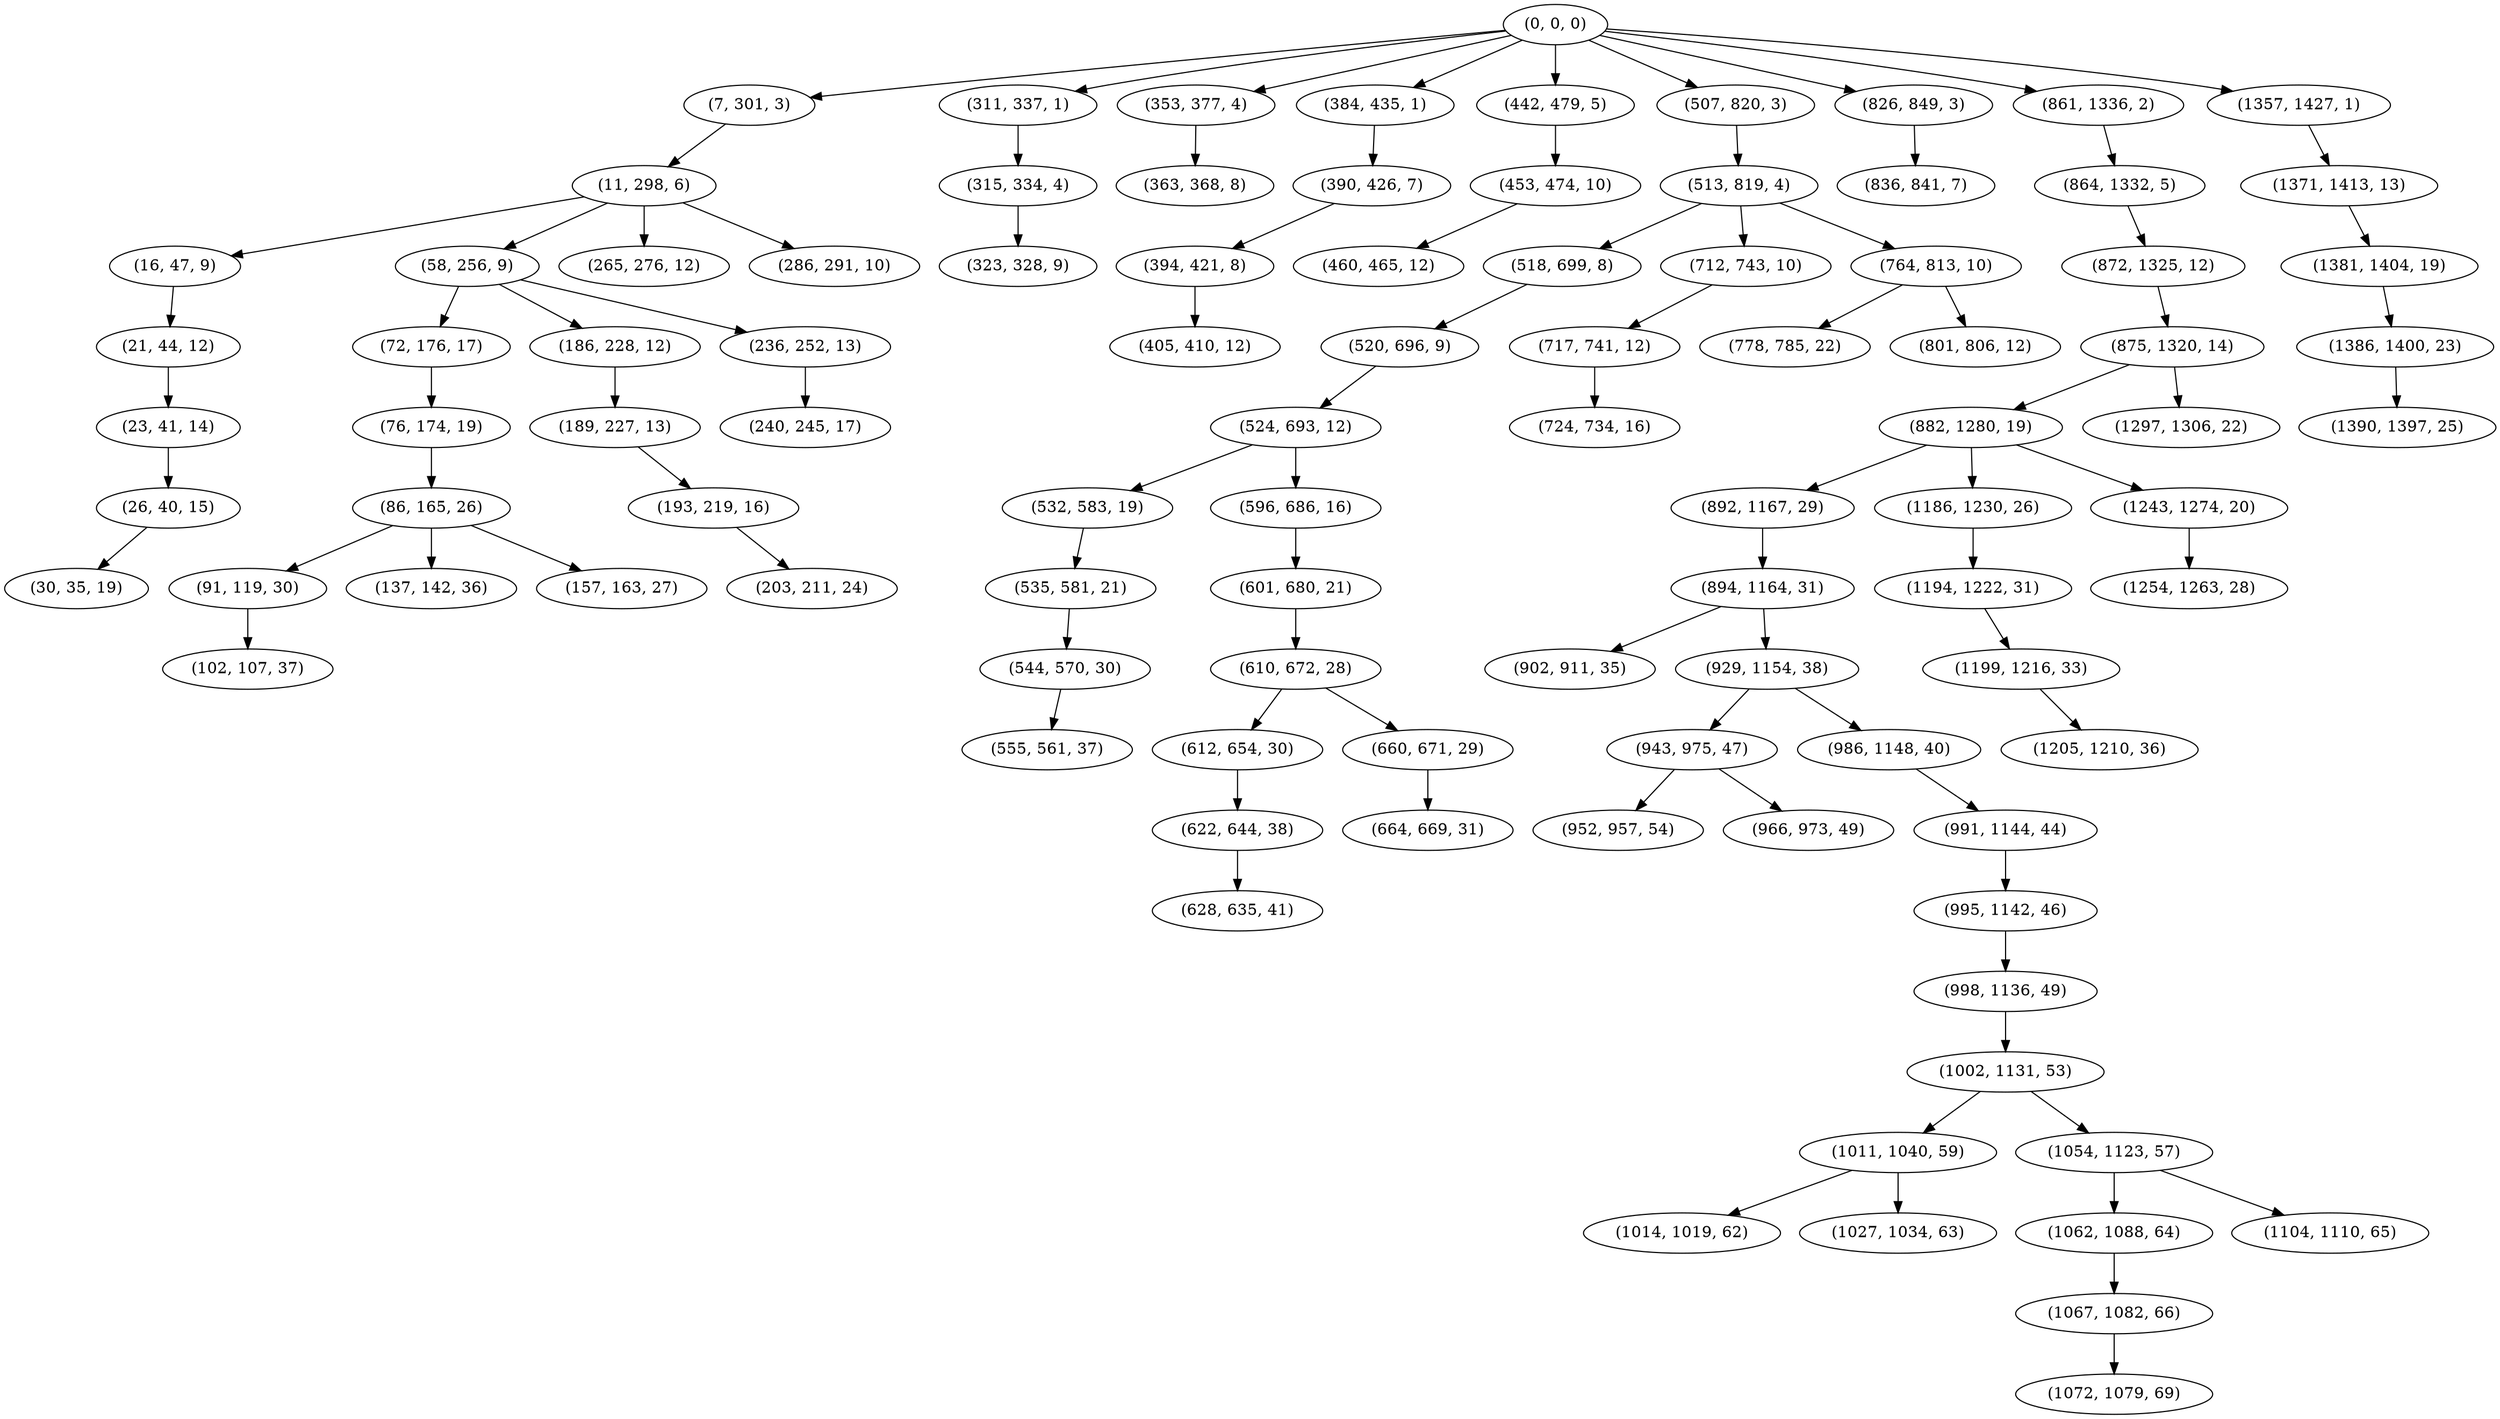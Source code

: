 digraph tree {
    "(0, 0, 0)";
    "(7, 301, 3)";
    "(11, 298, 6)";
    "(16, 47, 9)";
    "(21, 44, 12)";
    "(23, 41, 14)";
    "(26, 40, 15)";
    "(30, 35, 19)";
    "(58, 256, 9)";
    "(72, 176, 17)";
    "(76, 174, 19)";
    "(86, 165, 26)";
    "(91, 119, 30)";
    "(102, 107, 37)";
    "(137, 142, 36)";
    "(157, 163, 27)";
    "(186, 228, 12)";
    "(189, 227, 13)";
    "(193, 219, 16)";
    "(203, 211, 24)";
    "(236, 252, 13)";
    "(240, 245, 17)";
    "(265, 276, 12)";
    "(286, 291, 10)";
    "(311, 337, 1)";
    "(315, 334, 4)";
    "(323, 328, 9)";
    "(353, 377, 4)";
    "(363, 368, 8)";
    "(384, 435, 1)";
    "(390, 426, 7)";
    "(394, 421, 8)";
    "(405, 410, 12)";
    "(442, 479, 5)";
    "(453, 474, 10)";
    "(460, 465, 12)";
    "(507, 820, 3)";
    "(513, 819, 4)";
    "(518, 699, 8)";
    "(520, 696, 9)";
    "(524, 693, 12)";
    "(532, 583, 19)";
    "(535, 581, 21)";
    "(544, 570, 30)";
    "(555, 561, 37)";
    "(596, 686, 16)";
    "(601, 680, 21)";
    "(610, 672, 28)";
    "(612, 654, 30)";
    "(622, 644, 38)";
    "(628, 635, 41)";
    "(660, 671, 29)";
    "(664, 669, 31)";
    "(712, 743, 10)";
    "(717, 741, 12)";
    "(724, 734, 16)";
    "(764, 813, 10)";
    "(778, 785, 22)";
    "(801, 806, 12)";
    "(826, 849, 3)";
    "(836, 841, 7)";
    "(861, 1336, 2)";
    "(864, 1332, 5)";
    "(872, 1325, 12)";
    "(875, 1320, 14)";
    "(882, 1280, 19)";
    "(892, 1167, 29)";
    "(894, 1164, 31)";
    "(902, 911, 35)";
    "(929, 1154, 38)";
    "(943, 975, 47)";
    "(952, 957, 54)";
    "(966, 973, 49)";
    "(986, 1148, 40)";
    "(991, 1144, 44)";
    "(995, 1142, 46)";
    "(998, 1136, 49)";
    "(1002, 1131, 53)";
    "(1011, 1040, 59)";
    "(1014, 1019, 62)";
    "(1027, 1034, 63)";
    "(1054, 1123, 57)";
    "(1062, 1088, 64)";
    "(1067, 1082, 66)";
    "(1072, 1079, 69)";
    "(1104, 1110, 65)";
    "(1186, 1230, 26)";
    "(1194, 1222, 31)";
    "(1199, 1216, 33)";
    "(1205, 1210, 36)";
    "(1243, 1274, 20)";
    "(1254, 1263, 28)";
    "(1297, 1306, 22)";
    "(1357, 1427, 1)";
    "(1371, 1413, 13)";
    "(1381, 1404, 19)";
    "(1386, 1400, 23)";
    "(1390, 1397, 25)";
    "(0, 0, 0)" -> "(7, 301, 3)";
    "(0, 0, 0)" -> "(311, 337, 1)";
    "(0, 0, 0)" -> "(353, 377, 4)";
    "(0, 0, 0)" -> "(384, 435, 1)";
    "(0, 0, 0)" -> "(442, 479, 5)";
    "(0, 0, 0)" -> "(507, 820, 3)";
    "(0, 0, 0)" -> "(826, 849, 3)";
    "(0, 0, 0)" -> "(861, 1336, 2)";
    "(0, 0, 0)" -> "(1357, 1427, 1)";
    "(7, 301, 3)" -> "(11, 298, 6)";
    "(11, 298, 6)" -> "(16, 47, 9)";
    "(11, 298, 6)" -> "(58, 256, 9)";
    "(11, 298, 6)" -> "(265, 276, 12)";
    "(11, 298, 6)" -> "(286, 291, 10)";
    "(16, 47, 9)" -> "(21, 44, 12)";
    "(21, 44, 12)" -> "(23, 41, 14)";
    "(23, 41, 14)" -> "(26, 40, 15)";
    "(26, 40, 15)" -> "(30, 35, 19)";
    "(58, 256, 9)" -> "(72, 176, 17)";
    "(58, 256, 9)" -> "(186, 228, 12)";
    "(58, 256, 9)" -> "(236, 252, 13)";
    "(72, 176, 17)" -> "(76, 174, 19)";
    "(76, 174, 19)" -> "(86, 165, 26)";
    "(86, 165, 26)" -> "(91, 119, 30)";
    "(86, 165, 26)" -> "(137, 142, 36)";
    "(86, 165, 26)" -> "(157, 163, 27)";
    "(91, 119, 30)" -> "(102, 107, 37)";
    "(186, 228, 12)" -> "(189, 227, 13)";
    "(189, 227, 13)" -> "(193, 219, 16)";
    "(193, 219, 16)" -> "(203, 211, 24)";
    "(236, 252, 13)" -> "(240, 245, 17)";
    "(311, 337, 1)" -> "(315, 334, 4)";
    "(315, 334, 4)" -> "(323, 328, 9)";
    "(353, 377, 4)" -> "(363, 368, 8)";
    "(384, 435, 1)" -> "(390, 426, 7)";
    "(390, 426, 7)" -> "(394, 421, 8)";
    "(394, 421, 8)" -> "(405, 410, 12)";
    "(442, 479, 5)" -> "(453, 474, 10)";
    "(453, 474, 10)" -> "(460, 465, 12)";
    "(507, 820, 3)" -> "(513, 819, 4)";
    "(513, 819, 4)" -> "(518, 699, 8)";
    "(513, 819, 4)" -> "(712, 743, 10)";
    "(513, 819, 4)" -> "(764, 813, 10)";
    "(518, 699, 8)" -> "(520, 696, 9)";
    "(520, 696, 9)" -> "(524, 693, 12)";
    "(524, 693, 12)" -> "(532, 583, 19)";
    "(524, 693, 12)" -> "(596, 686, 16)";
    "(532, 583, 19)" -> "(535, 581, 21)";
    "(535, 581, 21)" -> "(544, 570, 30)";
    "(544, 570, 30)" -> "(555, 561, 37)";
    "(596, 686, 16)" -> "(601, 680, 21)";
    "(601, 680, 21)" -> "(610, 672, 28)";
    "(610, 672, 28)" -> "(612, 654, 30)";
    "(610, 672, 28)" -> "(660, 671, 29)";
    "(612, 654, 30)" -> "(622, 644, 38)";
    "(622, 644, 38)" -> "(628, 635, 41)";
    "(660, 671, 29)" -> "(664, 669, 31)";
    "(712, 743, 10)" -> "(717, 741, 12)";
    "(717, 741, 12)" -> "(724, 734, 16)";
    "(764, 813, 10)" -> "(778, 785, 22)";
    "(764, 813, 10)" -> "(801, 806, 12)";
    "(826, 849, 3)" -> "(836, 841, 7)";
    "(861, 1336, 2)" -> "(864, 1332, 5)";
    "(864, 1332, 5)" -> "(872, 1325, 12)";
    "(872, 1325, 12)" -> "(875, 1320, 14)";
    "(875, 1320, 14)" -> "(882, 1280, 19)";
    "(875, 1320, 14)" -> "(1297, 1306, 22)";
    "(882, 1280, 19)" -> "(892, 1167, 29)";
    "(882, 1280, 19)" -> "(1186, 1230, 26)";
    "(882, 1280, 19)" -> "(1243, 1274, 20)";
    "(892, 1167, 29)" -> "(894, 1164, 31)";
    "(894, 1164, 31)" -> "(902, 911, 35)";
    "(894, 1164, 31)" -> "(929, 1154, 38)";
    "(929, 1154, 38)" -> "(943, 975, 47)";
    "(929, 1154, 38)" -> "(986, 1148, 40)";
    "(943, 975, 47)" -> "(952, 957, 54)";
    "(943, 975, 47)" -> "(966, 973, 49)";
    "(986, 1148, 40)" -> "(991, 1144, 44)";
    "(991, 1144, 44)" -> "(995, 1142, 46)";
    "(995, 1142, 46)" -> "(998, 1136, 49)";
    "(998, 1136, 49)" -> "(1002, 1131, 53)";
    "(1002, 1131, 53)" -> "(1011, 1040, 59)";
    "(1002, 1131, 53)" -> "(1054, 1123, 57)";
    "(1011, 1040, 59)" -> "(1014, 1019, 62)";
    "(1011, 1040, 59)" -> "(1027, 1034, 63)";
    "(1054, 1123, 57)" -> "(1062, 1088, 64)";
    "(1054, 1123, 57)" -> "(1104, 1110, 65)";
    "(1062, 1088, 64)" -> "(1067, 1082, 66)";
    "(1067, 1082, 66)" -> "(1072, 1079, 69)";
    "(1186, 1230, 26)" -> "(1194, 1222, 31)";
    "(1194, 1222, 31)" -> "(1199, 1216, 33)";
    "(1199, 1216, 33)" -> "(1205, 1210, 36)";
    "(1243, 1274, 20)" -> "(1254, 1263, 28)";
    "(1357, 1427, 1)" -> "(1371, 1413, 13)";
    "(1371, 1413, 13)" -> "(1381, 1404, 19)";
    "(1381, 1404, 19)" -> "(1386, 1400, 23)";
    "(1386, 1400, 23)" -> "(1390, 1397, 25)";
}
